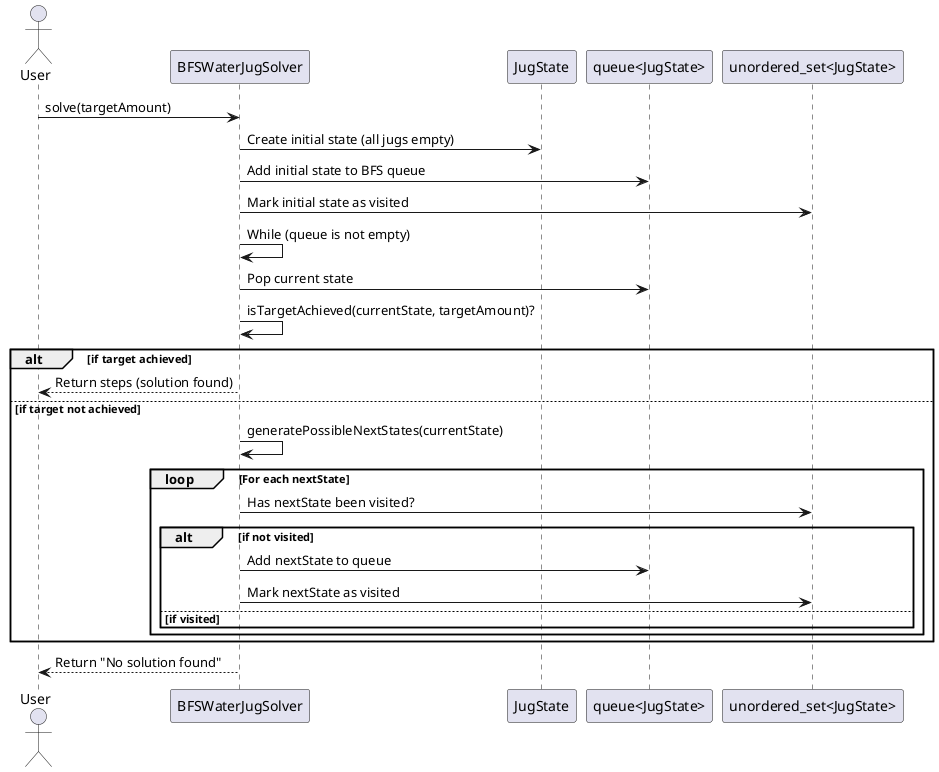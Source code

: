 @startuml BFS Algorithm Detailed Sequence Diagram
actor User
participant "BFSWaterJugSolver" as Solver
participant "JugState"
participant "queue<JugState>" as Queue
participant "unordered_set<JugState>" as Visited

' User requests the solver to solve the problem
User -> Solver: solve(targetAmount)

' BFS algorithm begins by initializing the starting state (all jugs empty)
Solver -> JugState: Create initial state (all jugs empty)
Solver -> Queue: Add initial state to BFS queue
Solver -> Visited: Mark initial state as visited

' BFS processes states in a loop
Solver -> Solver: While (queue is not empty)
Solver -> Queue: Pop current state
Solver -> Solver: isTargetAchieved(currentState, targetAmount)?
alt if target achieved
    Solver --> User: Return steps (solution found)
else if target not achieved
    ' Generating possible new states
    Solver -> Solver: generatePossibleNextStates(currentState)
    loop For each nextState
        Solver -> Visited: Has nextState been visited?
        alt if not visited
            Solver -> Queue: Add nextState to queue
            Solver -> Visited: Mark nextState as visited
        else if visited
            ' Ignore state
        end
    end
end
Solver --> User: Return "No solution found"
@enduml
